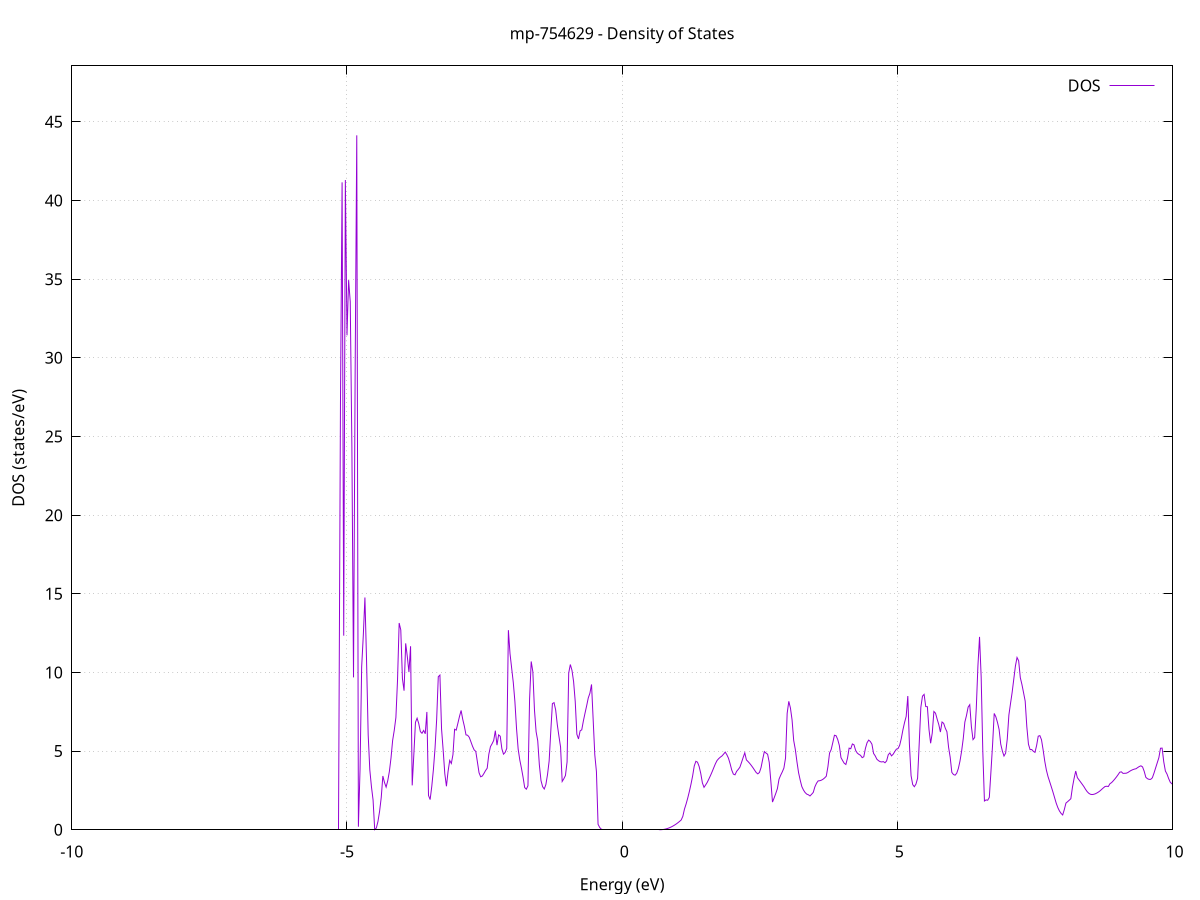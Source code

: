 set title 'mp-754629 - Density of States'
set xlabel 'Energy (eV)'
set ylabel 'DOS (states/eV)'
set grid
set xrange [-10:10]
set yrange [0:48.558]
set xzeroaxis lt -1
set terminal png size 800,600
set output 'mp-754629_dos_gnuplot.png'
plot '-' using 1:2 with lines title 'DOS'
-41.375900 0.000000
-41.346300 0.000000
-41.316700 0.000000
-41.287000 0.000000
-41.257400 0.000000
-41.227800 0.000000
-41.198200 0.000000
-41.168600 0.000000
-41.138900 0.000000
-41.109300 0.000000
-41.079700 0.000000
-41.050100 0.000000
-41.020400 0.000000
-40.990800 0.000000
-40.961200 0.000000
-40.931600 0.000000
-40.901900 0.000000
-40.872300 0.000000
-40.842700 0.000000
-40.813100 0.000000
-40.783500 0.000000
-40.753800 0.000000
-40.724200 0.000000
-40.694600 0.000000
-40.665000 0.000000
-40.635300 0.000000
-40.605700 0.000000
-40.576100 0.000000
-40.546500 0.000000
-40.516900 0.000000
-40.487200 0.000000
-40.457600 0.000000
-40.428000 0.000000
-40.398400 0.000000
-40.368700 0.000000
-40.339100 0.000000
-40.309500 0.000000
-40.279900 0.000000
-40.250300 0.000000
-40.220600 0.000000
-40.191000 0.000000
-40.161400 0.000000
-40.131800 0.000000
-40.102100 0.000000
-40.072500 0.000000
-40.042900 0.000000
-40.013300 0.000000
-39.983700 0.000000
-39.954000 0.000000
-39.924400 0.000000
-39.894800 0.000000
-39.865200 0.000000
-39.835500 0.000000
-39.805900 0.000000
-39.776300 0.000000
-39.746700 0.000000
-39.717100 0.000000
-39.687400 0.000000
-39.657800 0.000000
-39.628200 0.000000
-39.598600 0.000000
-39.568900 0.000000
-39.539300 0.000000
-39.509700 0.000000
-39.480100 0.000000
-39.450500 0.000000
-39.420800 0.000000
-39.391200 0.000000
-39.361600 0.000000
-39.332000 0.000000
-39.302300 0.000000
-39.272700 0.000000
-39.243100 0.000000
-39.213500 0.000000
-39.183900 0.000000
-39.154200 0.000000
-39.124600 0.000000
-39.095000 0.000000
-39.065400 0.000000
-39.035700 0.000000
-39.006100 0.000000
-38.976500 0.000000
-38.946900 0.000000
-38.917200 0.000000
-38.887600 0.000000
-38.858000 0.000000
-38.828400 0.000000
-38.798800 0.000000
-38.769100 0.000000
-38.739500 0.000000
-38.709900 0.000000
-38.680300 359.328700
-38.650600 6.275800
-38.621000 251.778800
-38.591400 467.994200
-38.561800 0.000000
-38.532200 0.000000
-38.502500 0.000000
-38.472900 0.000000
-38.443300 0.000000
-38.413700 0.000000
-38.384000 0.000000
-38.354400 0.000000
-38.324800 0.000000
-38.295200 0.000000
-38.265600 0.000000
-38.235900 0.000000
-38.206300 0.000000
-38.176700 0.000000
-38.147100 0.000000
-38.117400 0.000000
-38.087800 0.000000
-38.058200 0.000000
-38.028600 0.000000
-37.999000 0.000000
-37.969300 0.000000
-37.939700 0.000000
-37.910100 0.000000
-37.880500 0.000000
-37.850800 0.000000
-37.821200 0.000000
-37.791600 0.000000
-37.762000 0.000000
-37.732400 0.000000
-37.702700 0.000000
-37.673100 0.000000
-37.643500 0.000000
-37.613900 0.000000
-37.584200 0.000000
-37.554600 0.000000
-37.525000 0.000000
-37.495400 0.000000
-37.465800 0.000000
-37.436100 0.000000
-37.406500 0.000000
-37.376900 0.000000
-37.347300 0.000000
-37.317600 0.000000
-37.288000 0.000000
-37.258400 0.000000
-37.228800 0.000000
-37.199200 0.000000
-37.169500 0.000000
-37.139900 0.000000
-37.110300 0.000000
-37.080700 0.000000
-37.051000 0.000000
-37.021400 0.000000
-36.991800 0.000000
-36.962200 0.000000
-36.932500 0.000000
-36.902900 0.000000
-36.873300 0.000000
-36.843700 0.000000
-36.814100 0.000000
-36.784400 0.000000
-36.754800 0.000000
-36.725200 0.000000
-36.695600 0.000000
-36.665900 0.000000
-36.636300 0.000000
-36.606700 0.000000
-36.577100 0.000000
-36.547500 0.000000
-36.517800 0.000000
-36.488200 0.000000
-36.458600 0.000000
-36.429000 0.000000
-36.399300 0.000000
-36.369700 0.000000
-36.340100 0.000000
-36.310500 0.000000
-36.280900 0.000000
-36.251200 0.000000
-36.221600 0.000000
-36.192000 0.000000
-36.162400 0.000000
-36.132700 0.000000
-36.103100 0.000000
-36.073500 0.000000
-36.043900 0.000000
-36.014300 0.000000
-35.984600 0.000000
-35.955000 0.000000
-35.925400 0.000000
-35.895800 0.000000
-35.866100 0.000000
-35.836500 0.000000
-35.806900 0.000000
-35.777300 0.000000
-35.747700 0.000000
-35.718000 0.000000
-35.688400 0.000000
-35.658800 0.000000
-35.629200 0.000000
-35.599500 0.000000
-35.569900 0.000000
-35.540300 0.000000
-35.510700 0.000000
-35.481100 0.000000
-35.451400 0.000000
-35.421800 0.000000
-35.392200 0.000000
-35.362600 0.000000
-35.332900 0.000000
-35.303300 0.000000
-35.273700 0.000000
-35.244100 0.000000
-35.214400 0.000000
-35.184800 0.000000
-35.155200 0.000000
-35.125600 0.000000
-35.096000 0.000000
-35.066300 0.000000
-35.036700 0.000000
-35.007100 0.000000
-34.977500 0.000000
-34.947800 0.000000
-34.918200 0.000000
-34.888600 0.000000
-34.859000 0.000000
-34.829400 0.000000
-34.799700 0.000000
-34.770100 0.000000
-34.740500 0.000000
-34.710900 0.000000
-34.681200 0.000000
-34.651600 0.000000
-34.622000 0.000000
-34.592400 0.000000
-34.562800 0.000000
-34.533100 0.000000
-34.503500 0.000000
-34.473900 0.000000
-34.444300 0.000000
-34.414600 0.000000
-34.385000 0.000000
-34.355400 0.000000
-34.325800 0.000000
-34.296200 0.000000
-34.266500 0.000000
-34.236900 0.000000
-34.207300 0.000000
-34.177700 0.000000
-34.148000 0.000000
-34.118400 0.000000
-34.088800 0.000000
-34.059200 0.000000
-34.029600 0.000000
-33.999900 0.000000
-33.970300 0.000000
-33.940700 0.000000
-33.911100 0.000000
-33.881400 0.000000
-33.851800 0.000000
-33.822200 0.000000
-33.792600 0.000000
-33.763000 0.000000
-33.733300 0.000000
-33.703700 0.000000
-33.674100 0.000000
-33.644500 0.000000
-33.614800 0.000000
-33.585200 0.000000
-33.555600 0.000000
-33.526000 0.000000
-33.496400 0.000000
-33.466700 0.000000
-33.437100 0.000000
-33.407500 0.000000
-33.377900 0.000000
-33.348200 0.000000
-33.318600 0.000000
-33.289000 0.000000
-33.259400 0.000000
-33.229700 0.000000
-33.200100 0.000000
-33.170500 0.000000
-33.140900 0.000000
-33.111300 0.000000
-33.081600 0.000000
-33.052000 0.000000
-33.022400 0.000000
-32.992800 0.000000
-32.963100 0.000000
-32.933500 0.000000
-32.903900 0.000000
-32.874300 0.000000
-32.844700 0.000000
-32.815000 0.000000
-32.785400 0.000000
-32.755800 0.000000
-32.726200 0.000000
-32.696500 0.000000
-32.666900 0.000000
-32.637300 0.000000
-32.607700 0.000000
-32.578100 0.000000
-32.548400 0.000000
-32.518800 0.000000
-32.489200 0.000000
-32.459600 0.000000
-32.429900 0.000000
-32.400300 0.000000
-32.370700 0.000000
-32.341100 0.000000
-32.311500 0.000000
-32.281800 0.000000
-32.252200 0.000000
-32.222600 0.000000
-32.193000 0.000000
-32.163300 0.000000
-32.133700 0.000000
-32.104100 0.000000
-32.074500 0.000000
-32.044900 0.000000
-32.015200 0.000000
-31.985600 0.000000
-31.956000 0.000000
-31.926400 0.000000
-31.896700 0.000000
-31.867100 0.000000
-31.837500 0.000000
-31.807900 0.000000
-31.778300 0.000000
-31.748600 0.000000
-31.719000 0.000000
-31.689400 0.000000
-31.659800 0.000000
-31.630100 0.000000
-31.600500 0.000000
-31.570900 0.000000
-31.541300 0.000000
-31.511700 0.000000
-31.482000 0.000000
-31.452400 0.000000
-31.422800 0.000000
-31.393200 0.000000
-31.363500 0.000000
-31.333900 0.000000
-31.304300 0.000000
-31.274700 0.000000
-31.245000 0.000000
-31.215400 0.000000
-31.185800 0.000000
-31.156200 0.000000
-31.126600 0.000000
-31.096900 0.000000
-31.067300 0.000000
-31.037700 0.000000
-31.008100 0.000000
-30.978400 0.000000
-30.948800 0.000000
-30.919200 0.000000
-30.889600 0.000000
-30.860000 0.000000
-30.830300 0.000000
-30.800700 0.000000
-30.771100 0.000000
-30.741500 0.000000
-30.711800 0.000000
-30.682200 0.000000
-30.652600 0.000000
-30.623000 0.000000
-30.593400 0.000000
-30.563700 0.000000
-30.534100 0.000000
-30.504500 0.000000
-30.474900 0.000000
-30.445200 0.000000
-30.415600 0.000000
-30.386000 0.000000
-30.356400 0.000000
-30.326800 0.000000
-30.297100 0.000000
-30.267500 0.000000
-30.237900 0.000000
-30.208300 0.000000
-30.178600 0.000000
-30.149000 0.000000
-30.119400 0.000000
-30.089800 0.000000
-30.060200 0.000000
-30.030500 0.000000
-30.000900 0.000000
-29.971300 0.000000
-29.941700 0.000000
-29.912000 0.000000
-29.882400 0.000000
-29.852800 0.000000
-29.823200 0.000000
-29.793600 0.000000
-29.763900 0.000000
-29.734300 0.000000
-29.704700 0.000000
-29.675100 0.000000
-29.645400 0.000000
-29.615800 0.000000
-29.586200 0.000000
-29.556600 0.000000
-29.526900 0.000000
-29.497300 0.000000
-29.467700 0.000000
-29.438100 0.000000
-29.408500 0.000000
-29.378800 0.000000
-29.349200 0.000000
-29.319600 0.000000
-29.290000 0.000000
-29.260300 0.000000
-29.230700 0.000000
-29.201100 0.000000
-29.171500 0.000000
-29.141900 0.000000
-29.112200 0.000000
-29.082600 0.000000
-29.053000 0.000000
-29.023400 0.000000
-28.993700 0.000000
-28.964100 0.000000
-28.934500 0.000000
-28.904900 0.000000
-28.875300 0.000000
-28.845600 0.000000
-28.816000 0.000000
-28.786400 0.000000
-28.756800 0.000000
-28.727100 0.000000
-28.697500 0.000000
-28.667900 0.000000
-28.638300 0.000000
-28.608700 0.000000
-28.579000 0.000000
-28.549400 0.000000
-28.519800 0.000000
-28.490200 0.000000
-28.460500 0.000000
-28.430900 0.000000
-28.401300 0.000000
-28.371700 0.000000
-28.342100 0.000000
-28.312400 0.000000
-28.282800 0.000000
-28.253200 0.000000
-28.223600 0.000000
-28.193900 0.000000
-28.164300 0.000000
-28.134700 0.000000
-28.105100 0.000000
-28.075500 0.000000
-28.045800 0.000000
-28.016200 0.000000
-27.986600 0.000000
-27.957000 0.000000
-27.927300 0.000000
-27.897700 0.000000
-27.868100 0.000000
-27.838500 0.000000
-27.808900 0.000000
-27.779200 0.000000
-27.749600 0.000000
-27.720000 0.000000
-27.690400 0.000000
-27.660700 0.000000
-27.631100 0.000000
-27.601500 0.000000
-27.571900 0.000000
-27.542200 0.000000
-27.512600 0.000000
-27.483000 0.000000
-27.453400 0.000000
-27.423800 0.000000
-27.394100 0.000000
-27.364500 0.000000
-27.334900 0.000000
-27.305300 0.000000
-27.275600 0.000000
-27.246000 0.000000
-27.216400 0.000000
-27.186800 0.000000
-27.157200 0.000000
-27.127500 0.000000
-27.097900 0.000000
-27.068300 0.000000
-27.038700 0.000000
-27.009000 0.000000
-26.979400 0.000000
-26.949800 0.000000
-26.920200 0.000000
-26.890600 0.000000
-26.860900 0.000000
-26.831300 0.000000
-26.801700 0.000000
-26.772100 0.000000
-26.742400 0.000000
-26.712800 0.000000
-26.683200 0.000000
-26.653600 0.000000
-26.624000 0.000000
-26.594300 0.000000
-26.564700 0.000000
-26.535100 0.000000
-26.505500 0.000000
-26.475800 0.000000
-26.446200 0.000000
-26.416600 0.000000
-26.387000 0.000000
-26.357400 0.000000
-26.327700 0.000000
-26.298100 0.000000
-26.268500 0.000000
-26.238900 0.000000
-26.209200 0.000000
-26.179600 0.000000
-26.150000 0.000000
-26.120400 0.000000
-26.090800 0.000000
-26.061100 0.000000
-26.031500 0.000000
-26.001900 0.000000
-25.972300 0.000000
-25.942600 0.000000
-25.913000 0.000000
-25.883400 0.000000
-25.853800 0.000000
-25.824200 0.000000
-25.794500 0.000000
-25.764900 0.000000
-25.735300 0.000000
-25.705700 0.000000
-25.676000 0.000000
-25.646400 0.000000
-25.616800 0.000000
-25.587200 0.000000
-25.557500 0.000000
-25.527900 0.000000
-25.498300 0.000000
-25.468700 0.000000
-25.439100 0.000000
-25.409400 0.000000
-25.379800 0.000000
-25.350200 0.000000
-25.320600 0.000000
-25.290900 0.000000
-25.261300 0.000000
-25.231700 0.000000
-25.202100 0.000000
-25.172500 0.000000
-25.142800 0.000000
-25.113200 0.000000
-25.083600 0.000000
-25.054000 0.000000
-25.024300 0.000000
-24.994700 0.000000
-24.965100 0.000000
-24.935500 0.000000
-24.905900 0.000000
-24.876200 0.000000
-24.846600 0.000000
-24.817000 0.000000
-24.787400 0.000000
-24.757700 0.000000
-24.728100 0.000000
-24.698500 0.000000
-24.668900 0.000000
-24.639300 0.000000
-24.609600 0.000000
-24.580000 0.000000
-24.550400 0.000000
-24.520800 0.000000
-24.491100 0.000000
-24.461500 0.000000
-24.431900 0.000000
-24.402300 0.000000
-24.372700 0.000000
-24.343000 0.000000
-24.313400 0.000000
-24.283800 0.000000
-24.254200 0.000000
-24.224500 0.000000
-24.194900 0.000000
-24.165300 0.000000
-24.135700 0.000000
-24.106100 0.000000
-24.076400 0.000000
-24.046800 0.000000
-24.017200 0.000000
-23.987600 0.000000
-23.957900 0.000000
-23.928300 0.000000
-23.898700 0.000000
-23.869100 0.000000
-23.839500 0.000000
-23.809800 0.000000
-23.780200 0.000000
-23.750600 0.000000
-23.721000 0.000000
-23.691300 0.000000
-23.661700 0.000000
-23.632100 0.000000
-23.602500 0.000000
-23.572800 0.000000
-23.543200 0.000000
-23.513600 0.000000
-23.484000 0.000000
-23.454400 0.000000
-23.424700 0.000000
-23.395100 0.000000
-23.365500 0.000000
-23.335900 0.000000
-23.306200 0.000000
-23.276600 0.000000
-23.247000 0.000000
-23.217400 0.000000
-23.187800 0.000000
-23.158100 0.000000
-23.128500 0.000000
-23.098900 0.000000
-23.069300 0.000000
-23.039600 0.000000
-23.010000 0.000000
-22.980400 0.000000
-22.950800 0.000000
-22.921200 0.000000
-22.891500 0.000000
-22.861900 0.000000
-22.832300 0.000000
-22.802700 0.000000
-22.773000 0.000000
-22.743400 0.000000
-22.713800 0.000000
-22.684200 0.000000
-22.654600 0.000000
-22.624900 0.000000
-22.595300 0.000000
-22.565700 0.000000
-22.536100 0.000000
-22.506400 0.000000
-22.476800 0.000000
-22.447200 0.000000
-22.417600 0.000000
-22.388000 0.000000
-22.358300 0.000000
-22.328700 0.000000
-22.299100 0.000000
-22.269500 0.000000
-22.239800 0.000000
-22.210200 0.000000
-22.180600 0.000000
-22.151000 0.000000
-22.121400 0.000000
-22.091700 0.000000
-22.062100 0.000000
-22.032500 0.000000
-22.002900 0.000000
-21.973200 0.000000
-21.943600 0.000000
-21.914000 0.000000
-21.884400 0.000000
-21.854700 0.000000
-21.825100 0.000000
-21.795500 0.000000
-21.765900 0.000000
-21.736300 0.000000
-21.706600 0.000000
-21.677000 0.000000
-21.647400 0.000000
-21.617800 0.000000
-21.588100 0.000000
-21.558500 0.000000
-21.528900 0.000000
-21.499300 0.000000
-21.469700 0.000000
-21.440000 0.000000
-21.410400 0.000000
-21.380800 0.000000
-21.351200 0.000000
-21.321500 0.000000
-21.291900 0.000000
-21.262300 0.000000
-21.232700 0.000000
-21.203100 0.000000
-21.173400 0.000000
-21.143800 0.000000
-21.114200 0.000000
-21.084600 0.000000
-21.054900 0.000000
-21.025300 0.000000
-20.995700 0.000000
-20.966100 0.000000
-20.936500 0.000000
-20.906800 0.000000
-20.877200 0.000000
-20.847600 0.000000
-20.818000 0.000000
-20.788300 0.000000
-20.758700 0.000000
-20.729100 0.000000
-20.699500 0.000000
-20.669900 0.000000
-20.640200 0.000000
-20.610600 0.000000
-20.581000 0.000000
-20.551400 0.000000
-20.521700 0.000000
-20.492100 0.000000
-20.462500 0.000000
-20.432900 0.000000
-20.403300 0.000000
-20.373600 0.000000
-20.344000 0.000000
-20.314400 0.000000
-20.284800 0.000000
-20.255100 0.000000
-20.225500 0.000000
-20.195900 0.000000
-20.166300 0.000000
-20.136700 0.000000
-20.107000 0.000000
-20.077400 0.000000
-20.047800 0.000000
-20.018200 0.000000
-19.988500 0.000000
-19.958900 0.000000
-19.929300 0.000000
-19.899700 0.000000
-19.870000 0.000000
-19.840400 0.000000
-19.810800 0.000000
-19.781200 0.000000
-19.751600 0.000000
-19.721900 0.000000
-19.692300 0.000000
-19.662700 0.000000
-19.633100 0.000000
-19.603400 0.000000
-19.573800 0.000000
-19.544200 0.000000
-19.514600 0.000000
-19.485000 0.000000
-19.455300 0.000000
-19.425700 0.000000
-19.396100 0.000000
-19.366500 0.000000
-19.336800 0.000000
-19.307200 0.000000
-19.277600 0.000000
-19.248000 0.000000
-19.218400 0.000000
-19.188700 0.000000
-19.159100 0.000000
-19.129500 0.000000
-19.099900 0.000000
-19.070200 0.000000
-19.040600 0.000000
-19.011000 0.000000
-18.981400 0.000000
-18.951800 0.000000
-18.922100 0.000000
-18.892500 0.000000
-18.862900 0.000000
-18.833300 0.000000
-18.803600 0.000000
-18.774000 0.000000
-18.744400 0.000000
-18.714800 0.000000
-18.685200 0.000000
-18.655500 0.000000
-18.625900 0.000000
-18.596300 0.000000
-18.566700 0.000000
-18.537000 0.000000
-18.507400 0.000000
-18.477800 0.000000
-18.448200 0.000000
-18.418600 0.000000
-18.388900 0.000000
-18.359300 0.000000
-18.329700 0.000000
-18.300100 0.000000
-18.270400 0.000000
-18.240800 0.000000
-18.211200 0.000000
-18.181600 0.000000
-18.152000 0.000000
-18.122300 0.000000
-18.092700 0.000000
-18.063100 0.000000
-18.033500 0.000000
-18.003800 0.000000
-17.974200 0.000000
-17.944600 0.000000
-17.915000 0.000000
-17.885300 0.000000
-17.855700 0.000000
-17.826100 0.000000
-17.796500 0.000000
-17.766900 0.000000
-17.737200 0.000000
-17.707600 0.000000
-17.678000 0.000000
-17.648400 0.000000
-17.618700 0.000000
-17.589100 0.000000
-17.559500 0.000000
-17.529900 0.000000
-17.500300 0.000000
-17.470600 0.000000
-17.441000 0.000000
-17.411400 0.000000
-17.381800 0.000000
-17.352100 0.000000
-17.322500 0.000000
-17.292900 0.000000
-17.263300 0.000000
-17.233700 0.000000
-17.204000 0.000000
-17.174400 0.000000
-17.144800 0.000000
-17.115200 0.000000
-17.085500 0.000000
-17.055900 0.000000
-17.026300 0.000000
-16.996700 0.000000
-16.967100 0.000000
-16.937400 0.000000
-16.907800 0.000000
-16.878200 0.000000
-16.848600 0.000000
-16.818900 0.000000
-16.789300 0.000000
-16.759700 0.000000
-16.730100 0.000000
-16.700500 0.000000
-16.670800 0.000000
-16.641200 0.000000
-16.611600 0.000000
-16.582000 0.000000
-16.552300 0.000000
-16.522700 0.000000
-16.493100 0.000000
-16.463500 0.000000
-16.433900 0.000000
-16.404200 0.000000
-16.374600 0.000000
-16.345000 0.000000
-16.315400 0.000000
-16.285700 0.000000
-16.256100 0.000000
-16.226500 0.000000
-16.196900 0.000000
-16.167300 0.000000
-16.137600 0.000000
-16.108000 0.000000
-16.078400 0.000000
-16.048800 0.000000
-16.019100 0.000000
-15.989500 0.000000
-15.959900 0.000000
-15.930300 0.000000
-15.900600 0.000000
-15.871000 0.000000
-15.841400 0.000000
-15.811800 0.000000
-15.782200 0.000000
-15.752500 0.000000
-15.722900 0.000000
-15.693300 0.000000
-15.663700 0.000000
-15.634000 0.000000
-15.604400 0.000000
-15.574800 0.000000
-15.545200 0.000000
-15.515600 0.000000
-15.485900 0.000000
-15.456300 0.000000
-15.426700 0.000000
-15.397100 0.000000
-15.367400 0.000000
-15.337800 0.000000
-15.308200 0.000000
-15.278600 0.000000
-15.249000 0.000000
-15.219300 0.000000
-15.189700 0.000000
-15.160100 0.000000
-15.130500 0.000000
-15.100800 0.000000
-15.071200 0.000000
-15.041600 0.000000
-15.012000 0.000000
-14.982400 0.000000
-14.952700 0.000000
-14.923100 0.000000
-14.893500 0.000000
-14.863900 0.000000
-14.834200 0.000000
-14.804600 0.000000
-14.775000 0.000000
-14.745400 0.000000
-14.715800 0.000000
-14.686100 0.000000
-14.656500 0.000000
-14.626900 0.000000
-14.597300 0.000000
-14.567600 0.000000
-14.538000 0.000000
-14.508400 0.000000
-14.478800 0.000000
-14.449200 0.000000
-14.419500 0.000000
-14.389900 0.000000
-14.360300 0.000000
-14.330700 0.000000
-14.301000 0.000000
-14.271400 0.000000
-14.241800 0.000000
-14.212200 0.000000
-14.182500 0.027600
-14.152900 0.404700
-14.123300 1.223900
-14.093700 2.133000
-14.064100 2.627000
-14.034400 3.024100
-14.004800 3.854000
-13.975200 4.823500
-13.945600 6.171400
-13.915900 9.773500
-13.886300 17.344300
-13.856700 16.458500
-13.827100 2.963000
-13.797500 0.680000
-13.767800 1.067800
-13.738200 1.531300
-13.708600 2.070400
-13.679000 2.851400
-13.649300 5.041300
-13.619700 14.141000
-13.590100 19.792300
-13.560500 8.086600
-13.530900 3.702200
-13.501200 2.450400
-13.471600 1.896100
-13.442000 1.422300
-13.412400 1.005800
-13.382700 0.646400
-13.353100 10.978500
-13.323500 14.703000
-13.293900 14.673800
-13.264300 7.835300
-13.234600 5.783200
-13.205000 4.548900
-13.175400 3.548300
-13.145800 2.918700
-13.116100 2.757600
-13.086500 2.260900
-13.056900 79.754000
-13.027300 52.902300
-12.997700 47.426700
-12.968000 0.000000
-12.938400 0.000000
-12.908800 0.000000
-12.879200 0.000000
-12.849500 0.000000
-12.819900 0.000000
-12.790300 0.000000
-12.760700 0.000000
-12.731100 0.000000
-12.701400 0.000000
-12.671800 0.000000
-12.642200 0.000000
-12.612600 0.000000
-12.582900 0.000000
-12.553300 0.000000
-12.523700 0.000000
-12.494100 0.000000
-12.464500 0.000000
-12.434800 0.000000
-12.405200 0.000000
-12.375600 0.000000
-12.346000 0.000000
-12.316300 0.000000
-12.286700 0.000000
-12.257100 0.000000
-12.227500 0.000000
-12.197800 0.000000
-12.168200 0.000000
-12.138600 0.000000
-12.109000 0.000000
-12.079400 0.000000
-12.049700 0.000000
-12.020100 0.000000
-11.990500 0.000000
-11.960900 0.000000
-11.931200 0.000000
-11.901600 0.000000
-11.872000 0.000000
-11.842400 0.000000
-11.812800 0.000000
-11.783100 0.000000
-11.753500 0.000000
-11.723900 0.000000
-11.694300 0.000000
-11.664600 0.000000
-11.635000 0.000000
-11.605400 0.000000
-11.575800 0.000000
-11.546200 0.000000
-11.516500 0.000000
-11.486900 0.000000
-11.457300 0.000000
-11.427700 0.000000
-11.398000 0.000000
-11.368400 0.000000
-11.338800 0.000000
-11.309200 0.000000
-11.279600 0.000000
-11.249900 0.000000
-11.220300 0.000000
-11.190700 0.000000
-11.161100 0.000000
-11.131400 0.000000
-11.101800 0.000000
-11.072200 0.000000
-11.042600 0.000000
-11.013000 0.000000
-10.983300 0.000000
-10.953700 0.000000
-10.924100 0.000000
-10.894500 0.000000
-10.864800 0.000000
-10.835200 0.000000
-10.805600 0.000000
-10.776000 0.000000
-10.746400 0.000000
-10.716700 0.000000
-10.687100 0.000000
-10.657500 0.000000
-10.627900 0.000000
-10.598200 0.000000
-10.568600 0.000000
-10.539000 0.000000
-10.509400 0.000000
-10.479800 0.000000
-10.450100 0.000000
-10.420500 0.000000
-10.390900 0.000000
-10.361300 0.000000
-10.331600 0.000000
-10.302000 0.000000
-10.272400 0.000000
-10.242800 0.000000
-10.213100 0.000000
-10.183500 0.000000
-10.153900 0.000000
-10.124300 0.000000
-10.094700 0.000000
-10.065000 0.000000
-10.035400 0.000000
-10.005800 0.000000
-9.976200 0.000000
-9.946500 0.000000
-9.916900 0.000000
-9.887300 0.000000
-9.857700 0.000000
-9.828100 0.000000
-9.798400 0.000000
-9.768800 0.000000
-9.739200 0.000000
-9.709600 0.000000
-9.679900 0.000000
-9.650300 0.000000
-9.620700 0.000000
-9.591100 0.000000
-9.561500 0.000000
-9.531800 0.000000
-9.502200 0.000000
-9.472600 0.000000
-9.443000 0.000000
-9.413300 0.000000
-9.383700 0.000000
-9.354100 0.000000
-9.324500 0.000000
-9.294900 0.000000
-9.265200 0.000000
-9.235600 0.000000
-9.206000 0.000000
-9.176400 0.000000
-9.146700 0.000000
-9.117100 0.000000
-9.087500 0.000000
-9.057900 0.000000
-9.028300 0.000000
-8.998600 0.000000
-8.969000 0.000000
-8.939400 0.000000
-8.909800 0.000000
-8.880100 0.000000
-8.850500 0.000000
-8.820900 0.000000
-8.791300 0.000000
-8.761700 0.000000
-8.732000 0.000000
-8.702400 0.000000
-8.672800 0.000000
-8.643200 0.000000
-8.613500 0.000000
-8.583900 0.000000
-8.554300 0.000000
-8.524700 0.000000
-8.495100 0.000000
-8.465400 0.000000
-8.435800 0.000000
-8.406200 0.000000
-8.376600 0.000000
-8.346900 0.000000
-8.317300 0.000000
-8.287700 0.000000
-8.258100 0.000000
-8.228400 0.000000
-8.198800 0.000000
-8.169200 0.000000
-8.139600 0.000000
-8.110000 0.000000
-8.080300 0.000000
-8.050700 0.000000
-8.021100 0.000000
-7.991500 0.000000
-7.961800 0.000000
-7.932200 0.000000
-7.902600 0.000000
-7.873000 0.000000
-7.843400 0.000000
-7.813700 0.000000
-7.784100 0.000000
-7.754500 0.000000
-7.724900 0.000000
-7.695200 0.000000
-7.665600 0.000000
-7.636000 0.000000
-7.606400 0.000000
-7.576800 0.000000
-7.547100 0.000000
-7.517500 0.000000
-7.487900 0.000000
-7.458300 0.000000
-7.428600 0.000000
-7.399000 0.000000
-7.369400 0.000000
-7.339800 0.000000
-7.310200 0.000000
-7.280500 0.000000
-7.250900 0.000000
-7.221300 0.000000
-7.191700 0.000000
-7.162000 0.000000
-7.132400 0.000000
-7.102800 0.000000
-7.073200 0.000000
-7.043600 0.000000
-7.013900 0.000000
-6.984300 0.000000
-6.954700 0.000000
-6.925100 0.000000
-6.895400 0.000000
-6.865800 0.000000
-6.836200 0.000000
-6.806600 0.000000
-6.777000 0.000000
-6.747300 0.000000
-6.717700 0.000000
-6.688100 0.000000
-6.658500 0.000000
-6.628800 0.000000
-6.599200 0.000000
-6.569600 0.000000
-6.540000 0.000000
-6.510300 0.000000
-6.480700 0.000000
-6.451100 0.000000
-6.421500 0.000000
-6.391900 0.000000
-6.362200 0.000000
-6.332600 0.000000
-6.303000 0.000000
-6.273400 0.000000
-6.243700 0.000000
-6.214100 0.000000
-6.184500 0.000000
-6.154900 0.000000
-6.125300 0.000000
-6.095600 0.000000
-6.066000 0.000000
-6.036400 0.000000
-6.006800 0.000000
-5.977100 0.000000
-5.947500 0.000000
-5.917900 0.000000
-5.888300 0.000000
-5.858700 0.000000
-5.829000 0.000000
-5.799400 0.000000
-5.769800 0.000000
-5.740200 0.000000
-5.710500 0.000000
-5.680900 0.000000
-5.651300 0.000000
-5.621700 0.000000
-5.592100 0.000000
-5.562400 0.000000
-5.532800 0.000000
-5.503200 0.000000
-5.473600 0.000000
-5.443900 0.000000
-5.414300 0.000000
-5.384700 0.000000
-5.355100 0.000000
-5.325500 0.000000
-5.295800 0.000000
-5.266200 0.000000
-5.236600 0.000000
-5.207000 0.000000
-5.177300 0.000000
-5.147700 0.000000
-5.118100 27.105500
-5.088500 41.154800
-5.058900 12.336800
-5.029200 41.304800
-4.999600 31.430100
-4.970000 34.939600
-4.940400 33.566500
-4.910700 24.346200
-4.881100 9.687600
-4.851500 29.062900
-4.821900 44.143300
-4.792300 0.195500
-4.762600 3.829600
-4.733000 10.360400
-4.703400 12.334900
-4.673800 14.766200
-4.644100 10.738300
-4.614500 6.033500
-4.584900 3.807400
-4.555300 2.736900
-4.525600 1.890100
-4.496000 0.009300
-4.466400 0.114000
-4.436800 0.530100
-4.407200 1.174200
-4.377500 2.046400
-4.347900 3.418500
-4.318300 3.004900
-4.288700 2.712300
-4.259000 3.118100
-4.229400 3.707400
-4.199800 4.563900
-4.170200 5.681500
-4.140600 6.327600
-4.110900 7.137500
-4.081300 9.515400
-4.051700 13.142800
-4.022100 12.701300
-3.992400 9.612600
-3.962800 8.840800
-3.933200 11.849500
-3.903600 11.009500
-3.874000 10.024000
-3.844300 11.666100
-3.814700 2.821100
-3.785100 4.775900
-3.755500 6.831500
-3.725800 7.091700
-3.696200 6.758300
-3.666600 6.242100
-3.637000 6.134000
-3.607400 6.314000
-3.577700 6.102500
-3.548100 7.489700
-3.518500 2.181500
-3.488900 1.919800
-3.459200 2.753200
-3.429600 3.822400
-3.400000 5.177400
-3.370400 7.011600
-3.340800 9.729600
-3.311100 9.833200
-3.281500 6.410300
-3.251900 5.049300
-3.222300 3.565000
-3.192600 2.765100
-3.163000 3.710100
-3.133400 4.406800
-3.103800 4.215100
-3.074200 4.777300
-3.044500 6.389000
-3.014900 6.335300
-2.985300 6.759000
-2.955700 7.203400
-2.926000 7.584600
-2.896400 7.019500
-2.866800 6.579800
-2.837200 6.031400
-2.807600 6.008400
-2.777900 5.876500
-2.748300 5.596700
-2.718700 5.310600
-2.689100 5.078000
-2.659400 4.981000
-2.629800 4.306400
-2.600200 3.623600
-2.570600 3.368600
-2.540900 3.416500
-2.511300 3.579300
-2.481700 3.764800
-2.452100 3.913500
-2.422500 4.800000
-2.392800 5.284600
-2.363200 5.468800
-2.333600 5.679800
-2.304000 6.298600
-2.274300 5.378700
-2.244700 6.029000
-2.215100 5.948000
-2.185500 5.148300
-2.155900 4.806400
-2.126200 4.913000
-2.096600 5.174600
-2.067000 12.688000
-2.037400 11.191400
-2.007700 10.279200
-1.978100 9.367600
-1.948500 8.145000
-1.918900 6.430000
-1.889300 5.127100
-1.859600 4.433100
-1.830000 3.917600
-1.800400 3.343700
-1.770800 2.683400
-1.741100 2.579600
-1.711500 2.796300
-1.681900 8.312300
-1.652300 10.698900
-1.622700 10.049700
-1.593000 7.610500
-1.563400 6.236200
-1.533800 5.658200
-1.504200 4.119300
-1.474500 3.124000
-1.444900 2.738400
-1.415300 2.591200
-1.385700 2.874900
-1.356100 3.509200
-1.326400 4.375400
-1.296800 6.252900
-1.267200 8.020600
-1.237600 8.081800
-1.207900 7.615700
-1.178300 6.682100
-1.148700 5.948800
-1.119100 5.261400
-1.089500 3.070900
-1.059800 3.241300
-1.030200 3.449100
-1.000600 4.312600
-0.971000 9.969400
-0.941300 10.505100
-0.911700 10.137300
-0.882100 9.419600
-0.852500 8.153400
-0.822900 6.072000
-0.793200 5.772300
-0.763600 6.289300
-0.734000 6.352800
-0.704400 6.918100
-0.674700 7.410400
-0.645100 7.879200
-0.615500 8.381100
-0.585900 8.678900
-0.556200 9.238400
-0.526600 7.002700
-0.497000 4.767900
-0.467400 3.699400
-0.437800 0.350300
-0.408100 0.147000
-0.378500 0.035200
-0.348900 0.000000
-0.319300 0.000000
-0.289600 0.000000
-0.260000 0.000000
-0.230400 0.000000
-0.200800 0.000000
-0.171200 0.000000
-0.141500 0.000000
-0.111900 0.000000
-0.082300 0.000000
-0.052700 0.000000
-0.023000 0.000000
0.006600 0.000000
0.036200 0.000000
0.065800 0.000000
0.095400 0.000000
0.125100 0.000000
0.154700 0.000000
0.184300 0.000000
0.213900 0.000000
0.243600 0.000000
0.273200 0.000000
0.302800 0.000000
0.332400 0.000000
0.362000 0.000000
0.391700 0.000000
0.421300 0.000000
0.450900 0.000000
0.480500 0.000000
0.510200 0.000000
0.539800 0.000000
0.569400 0.000000
0.599000 0.000000
0.628600 0.000000
0.658300 0.000000
0.687900 0.002000
0.717500 0.007300
0.747100 0.019000
0.776800 0.037900
0.806400 0.064100
0.836000 0.097400
0.865600 0.137900
0.895200 0.185700
0.924900 0.240600
0.954500 0.302800
0.984100 0.372200
1.013700 0.448700
1.043400 0.532500
1.073000 0.623500
1.102600 0.853800
1.132200 1.311800
1.161900 1.638800
1.191500 2.011600
1.221100 2.430400
1.250700 2.895100
1.280300 3.415300
1.310000 4.052300
1.339600 4.352400
1.369200 4.297300
1.398800 4.025400
1.428500 3.577900
1.458100 2.979200
1.487700 2.698000
1.517300 2.852600
1.546900 3.017800
1.576600 3.232900
1.606200 3.455900
1.635800 3.695100
1.665400 3.950600
1.695100 4.201600
1.724700 4.403600
1.754300 4.523100
1.783900 4.616000
1.813500 4.690900
1.843200 4.808500
1.872800 4.938200
1.902400 4.771500
1.932000 4.550200
1.961700 4.198500
1.991300 3.795200
2.020900 3.537900
2.050500 3.492900
2.080100 3.713400
2.109800 3.838100
2.139400 3.977100
2.169000 4.276500
2.198600 4.595700
2.228300 4.889800
2.257900 4.441400
2.287500 4.337000
2.317100 4.221900
2.346700 4.090900
2.376400 3.947300
2.406000 3.791900
2.435600 3.639600
2.465200 3.554500
2.494900 3.645600
2.524500 3.963300
2.554100 4.487200
2.583700 4.970000
2.613300 4.877600
2.643000 4.803200
2.672600 4.287500
2.702200 3.074600
2.731800 1.760800
2.761500 2.022700
2.791100 2.305800
2.820700 2.611900
2.850300 3.216600
2.879900 3.464800
2.909600 3.677600
2.939200 3.922600
2.968800 4.562500
2.998400 7.401600
3.028100 8.165700
3.057700 7.741400
3.087300 6.990600
3.116900 5.681800
3.146600 5.104200
3.176200 4.321300
3.205800 3.627600
3.235400 3.154800
3.265000 2.743900
3.294700 2.526800
3.324300 2.367900
3.353900 2.267300
3.383500 2.225300
3.413200 2.149900
3.442800 2.256700
3.472400 2.373800
3.502000 2.729200
3.531600 2.957800
3.561300 3.106700
3.590900 3.117600
3.620500 3.153000
3.650100 3.212800
3.679800 3.297200
3.709400 3.406000
3.739000 4.012900
3.768600 4.874500
3.798200 5.099500
3.827900 5.545700
3.857500 6.008300
3.887100 5.980300
3.916700 5.742800
3.946400 5.361600
3.976000 4.589900
4.005600 4.399800
4.035200 4.228400
4.064800 4.150000
4.094500 4.549000
4.124100 5.189900
4.153700 5.151500
4.183300 5.454700
4.213000 5.400300
4.242600 5.042900
4.272200 4.876100
4.301800 4.792500
4.331400 4.733600
4.361100 4.585100
4.390700 4.640700
4.420300 5.171000
4.449900 5.532100
4.479600 5.700400
4.509200 5.611800
4.538800 5.439800
4.568400 4.855500
4.598000 4.700000
4.627700 4.488500
4.657300 4.393900
4.686900 4.332200
4.716500 4.312000
4.746200 4.333400
4.775800 4.260100
4.805400 4.375100
4.835000 4.767800
4.864600 4.883800
4.894300 4.698900
4.923900 4.799800
4.953500 4.972500
4.983100 5.124900
5.012800 5.161700
5.042400 5.366300
5.072000 5.796200
5.101600 6.350400
5.131300 6.817200
5.160900 7.206200
5.190500 8.502600
5.220100 5.408900
5.249700 3.444700
5.279400 2.872900
5.309000 2.737900
5.338600 2.901500
5.368200 3.274000
5.397900 5.490200
5.427500 7.781800
5.457100 8.494900
5.486700 8.606800
5.516300 7.832300
5.546000 7.824000
5.575600 6.378700
5.605200 5.498700
5.634800 6.150400
5.664500 7.519400
5.694100 7.410100
5.723700 7.034100
5.753300 6.689800
5.782900 6.211400
5.812600 6.850900
5.842200 6.765400
5.871800 6.454100
5.901400 6.231100
5.931100 5.254800
5.960700 4.603700
5.990300 3.648700
6.019900 3.512200
6.049500 3.470300
6.079200 3.594500
6.108800 3.892100
6.138400 4.362800
6.168000 4.995500
6.197700 5.790100
6.227300 6.848100
6.256900 7.268900
6.286500 7.795800
6.316100 7.950700
6.345800 6.556000
6.375400 5.730200
6.405000 5.858800
6.434600 7.710500
6.464300 10.404900
6.493900 12.261100
6.523500 9.716800
6.553100 4.996600
6.582700 1.829300
6.612400 1.898300
6.642000 1.878300
6.671600 2.057800
6.701200 3.702600
6.730900 5.408400
6.760500 7.395500
6.790100 7.183400
6.819700 6.826000
6.849300 6.379100
6.879000 5.445200
6.908600 5.004100
6.938200 4.687200
6.967800 4.870600
6.997500 5.760800
7.027100 7.292500
7.056700 8.026300
7.086300 8.731900
7.116000 9.572200
7.145600 10.403300
7.175200 10.951000
7.204800 10.739600
7.234400 9.675100
7.264100 9.234600
7.293700 8.711900
7.323300 8.180700
7.352900 6.557400
7.382600 5.441000
7.412200 5.096400
7.441800 5.101200
7.471400 4.990000
7.501000 4.919300
7.530700 5.353100
7.560300 5.949500
7.589900 5.984400
7.619500 5.724900
7.649200 5.079200
7.678800 4.361900
7.708400 3.795400
7.738000 3.384300
7.767600 3.064500
7.797300 2.739700
7.826900 2.409000
7.856500 2.055600
7.886100 1.700300
7.915800 1.416400
7.945400 1.197900
7.975000 1.042400
8.004600 0.941200
8.034200 1.281600
8.063900 1.696400
8.093500 1.784400
8.123100 1.876700
8.152700 1.973300
8.182400 2.711200
8.212000 3.268400
8.241600 3.732600
8.271200 3.314100
8.300800 3.172700
8.330500 3.032900
8.360100 2.890900
8.389700 2.745500
8.419300 2.574700
8.449000 2.426000
8.478600 2.320500
8.508200 2.258300
8.537800 2.239300
8.567400 2.253100
8.597100 2.286600
8.626700 2.339800
8.656300 2.402700
8.685900 2.481000
8.715600 2.576500
8.745200 2.667700
8.774800 2.752000
8.804400 2.767000
8.834100 2.750800
8.863700 2.928900
8.893300 2.998700
8.922900 3.108000
8.952500 3.228700
8.982200 3.360700
9.011800 3.504100
9.041400 3.658900
9.071000 3.683000
9.100700 3.585200
9.130300 3.589100
9.159900 3.596200
9.189500 3.640000
9.219100 3.712400
9.248800 3.773100
9.278400 3.821200
9.308000 3.856900
9.337600 3.880100
9.367300 3.955300
9.396900 4.021900
9.426500 4.067100
9.456100 3.996000
9.485700 3.716700
9.515400 3.336500
9.545000 3.245300
9.574600 3.204000
9.604200 3.206300
9.633900 3.303300
9.663500 3.597900
9.693100 3.929100
9.722700 4.256400
9.752300 4.581300
9.782000 5.183200
9.811600 5.192500
9.841200 4.319600
9.870800 3.733800
9.900500 3.539000
9.930100 3.255100
9.959700 3.020500
9.989300 2.921900
10.018900 2.977300
10.048600 4.071700
10.078200 4.578300
10.107800 4.477300
10.137400 4.459200
10.167100 4.560500
10.196700 4.363700
10.226300 4.214200
10.255900 4.124700
10.285500 4.035100
10.315200 3.881300
10.344800 3.601900
10.374400 3.188300
10.404000 2.796900
10.433700 2.427400
10.463300 2.125300
10.492900 1.840700
10.522500 1.542600
10.552100 1.585400
10.581800 1.795900
10.611400 2.051400
10.641000 2.398400
10.670600 2.799100
10.700300 3.175100
10.729900 3.526300
10.759500 4.143300
10.789100 4.753300
10.818800 5.146700
10.848400 6.340200
10.878000 4.733200
10.907600 4.378500
10.937200 4.279900
10.966900 4.326500
10.996500 4.518200
11.026100 5.016400
11.055700 5.281600
11.085400 5.413700
11.115000 5.655800
11.144600 5.811500
11.174200 6.105500
11.203800 6.212900
11.233500 6.059700
11.263100 5.548500
11.292700 5.024300
11.322300 4.350800
11.352000 3.928600
11.381600 3.673500
11.411200 3.008000
11.440800 3.011600
11.470400 3.053400
11.500100 3.413700
11.529700 3.363500
11.559300 3.359600
11.588900 3.389700
11.618600 2.454800
11.648200 2.521200
11.677800 3.132700
11.707400 4.175700
11.737000 5.037300
11.766700 5.787600
11.796300 5.638200
11.825900 4.392400
11.855500 3.633000
11.885200 3.137600
11.914800 2.749300
11.944400 2.421400
11.974000 2.153700
12.003600 1.632800
12.033300 1.642200
12.062900 1.655500
12.092500 1.959000
12.122100 2.946300
12.151800 4.351600
12.181400 5.430500
12.211000 6.087600
12.240600 6.297100
12.270200 6.320400
12.299900 6.162700
12.329500 5.743900
12.359100 4.992400
12.388700 4.325500
12.418400 3.857600
12.448000 3.672000
12.477600 3.785800
12.507200 4.034300
12.536800 3.359700
12.566500 3.285200
12.596100 3.233300
12.625700 3.224700
12.655300 3.326400
12.685000 3.476100
12.714600 3.505100
12.744200 3.520200
12.773800 4.104300
12.803500 5.272100
12.833100 6.466900
12.862700 7.068100
12.892300 7.291600
12.921900 7.147000
12.951600 6.294800
12.981200 4.345600
13.010800 2.304700
13.040400 2.117600
13.070100 2.075300
13.099700 2.127900
13.129300 2.060500
13.158900 2.366000
13.188500 2.776100
13.218200 3.536300
13.247800 4.126500
13.277400 4.624900
13.307000 5.067000
13.336700 5.418500
13.366300 5.618900
13.395900 6.642300
13.425500 4.029900
13.455100 3.976300
13.484800 4.813000
13.514400 4.721000
13.544000 4.798700
13.573600 4.761100
13.603300 4.680300
13.632900 4.588800
13.662500 4.487300
13.692100 4.396600
13.721700 4.305400
13.751400 4.290100
13.781000 4.909800
13.810600 6.463700
13.840200 6.304500
13.869900 6.076900
13.899500 5.669100
13.929100 5.948400
13.958700 6.325100
13.988300 6.236500
14.018000 6.233400
14.047600 5.936300
14.077200 5.886400
14.106800 5.908600
14.136500 5.929800
14.166100 5.529500
14.195700 5.242700
14.225300 5.180700
14.254900 4.761600
14.284600 4.466100
14.314200 4.257500
14.343800 4.086200
14.373400 3.447000
14.403100 3.304500
14.432700 3.500400
14.462300 5.394500
14.491900 8.022700
14.521500 11.242700
14.551200 10.098700
14.580800 5.660100
14.610400 3.948900
14.640000 3.008200
14.669700 2.073100
14.699300 2.170700
14.728900 2.629000
14.758500 3.161800
14.788200 4.161200
14.817800 4.935500
14.847400 5.617800
14.877000 6.167600
14.906600 6.453600
14.936300 6.462400
14.965900 6.045200
14.995500 4.571100
15.025100 2.074200
15.054800 1.144200
15.084400 0.653200
15.114000 0.298900
15.143600 0.081400
15.173200 0.000600
15.202900 0.000000
15.232500 0.000000
15.262100 0.000000
15.291700 0.000000
15.321400 0.000000
15.351000 0.000000
15.380600 0.000000
15.410200 0.000000
15.439800 0.000000
15.469500 0.000000
15.499100 0.000000
15.528700 0.000000
15.558300 0.000000
15.588000 0.000000
15.617600 0.000000
15.647200 0.000000
15.676800 0.000000
15.706400 0.000000
15.736100 0.000000
15.765700 0.000000
15.795300 0.000000
15.824900 0.000000
15.854600 0.000000
15.884200 0.000000
15.913800 0.000000
15.943400 0.000000
15.973000 0.000000
16.002700 0.000000
16.032300 0.000000
16.061900 0.000000
16.091500 0.000000
16.121200 0.000000
16.150800 0.000000
16.180400 0.000000
16.210000 0.000000
16.239600 0.000000
16.269300 0.000000
16.298900 0.000000
16.328500 0.000000
16.358100 0.000000
16.387800 0.000000
16.417400 0.000000
16.447000 0.000000
16.476600 0.000000
16.506300 0.000000
16.535900 0.000000
16.565500 0.000000
16.595100 0.000000
16.624700 0.000000
16.654400 0.000000
16.684000 0.000000
16.713600 0.000000
16.743200 0.000000
16.772900 0.000000
16.802500 0.000000
16.832100 0.000000
16.861700 0.000000
16.891300 0.000000
16.921000 0.000000
16.950600 0.000000
16.980200 0.000000
17.009800 0.000000
17.039500 0.000000
17.069100 0.000000
17.098700 0.000000
17.128300 0.000000
17.157900 0.000000
17.187600 0.000000
17.217200 0.000000
17.246800 0.000000
17.276400 0.000000
17.306100 0.000000
17.335700 0.000000
17.365300 0.000000
17.394900 0.000000
17.424500 0.000000
17.454200 0.000000
17.483800 0.000000
17.513400 0.000000
17.543000 0.000000
17.572700 0.000000
17.602300 0.000000
17.631900 0.000000
17.661500 0.000000
17.691100 0.000000
17.720800 0.000000
17.750400 0.000000
17.780000 0.000000
17.809600 0.000000
17.839300 0.000000
17.868900 0.000000
e
